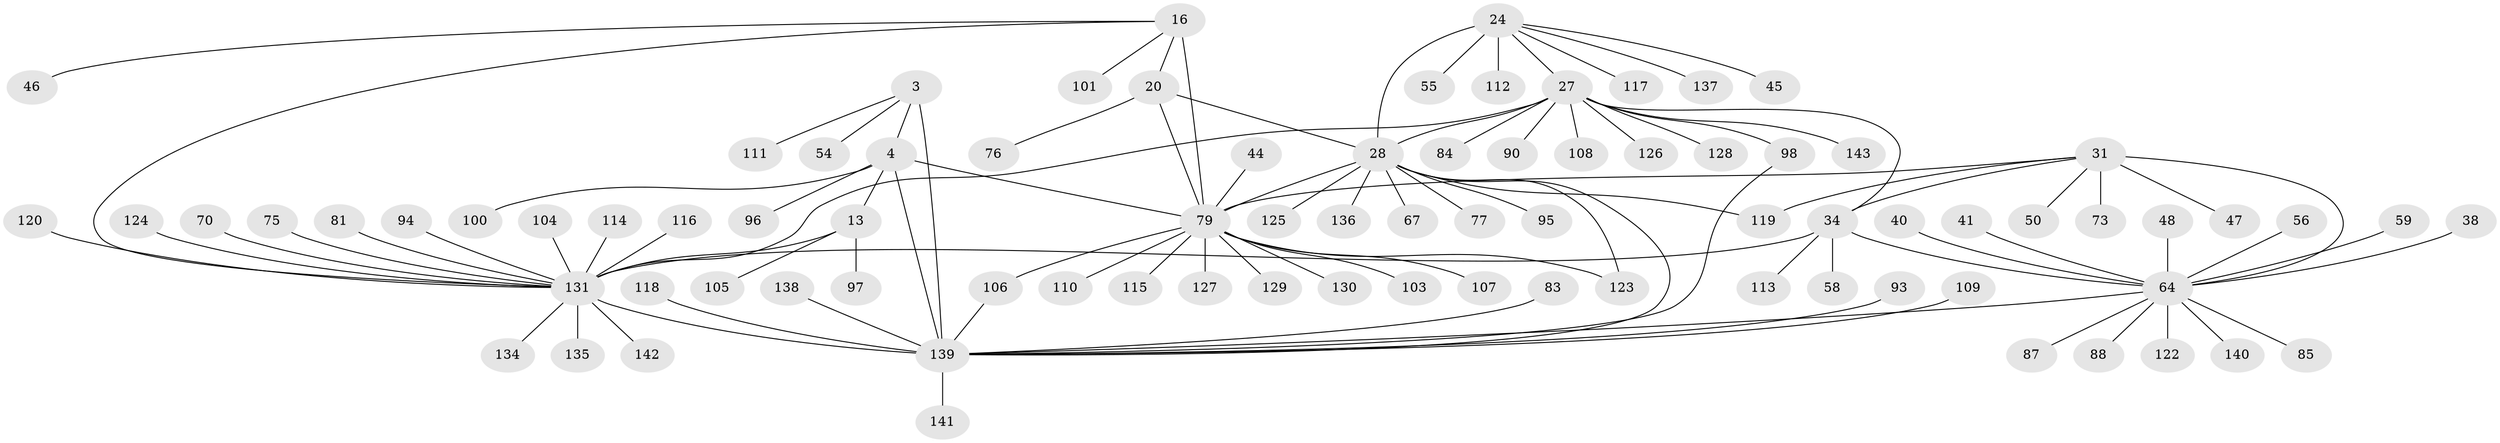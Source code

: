// original degree distribution, {7: 0.04195804195804196, 8: 0.06293706293706294, 11: 0.027972027972027972, 13: 0.02097902097902098, 9: 0.04195804195804196, 12: 0.006993006993006993, 10: 0.04195804195804196, 2: 0.1258741258741259, 4: 0.02097902097902098, 1: 0.5804195804195804, 3: 0.027972027972027972}
// Generated by graph-tools (version 1.1) at 2025/57/03/04/25 21:57:44]
// undirected, 85 vertices, 100 edges
graph export_dot {
graph [start="1"]
  node [color=gray90,style=filled];
  3 [super="+1"];
  4 [super="+2"];
  13 [super="+9"];
  16 [super="+15"];
  20 [super="+17"];
  24 [super="+23"];
  27 [super="+22"];
  28 [super="+26+25"];
  31 [super="+30"];
  34 [super="+29"];
  38;
  40;
  41;
  44;
  45;
  46;
  47;
  48;
  50;
  54;
  55;
  56;
  58;
  59 [super="+49"];
  64 [super="+35"];
  67;
  70;
  73;
  75;
  76;
  77;
  79 [super="+71+19+21"];
  81;
  83;
  84 [super="+74"];
  85;
  87;
  88;
  90 [super="+51"];
  93;
  94;
  95;
  96;
  97 [super="+89"];
  98 [super="+86"];
  100;
  101;
  103;
  104;
  105;
  106 [super="+92+99"];
  107;
  108;
  109;
  110;
  111;
  112;
  113;
  114;
  115;
  116;
  117;
  118;
  119;
  120 [super="+91"];
  122;
  123 [super="+63+102+78"];
  124;
  125;
  126;
  127;
  128;
  129 [super="+121"];
  130;
  131 [super="+12+53+14+57"];
  134;
  135 [super="+133"];
  136 [super="+65"];
  137 [super="+36"];
  138;
  139 [super="+132"];
  140;
  141;
  142 [super="+66"];
  143;
  3 -- 4 [weight=4];
  3 -- 111;
  3 -- 54;
  3 -- 139 [weight=6];
  4 -- 13;
  4 -- 100;
  4 -- 96;
  4 -- 79;
  4 -- 139 [weight=6];
  13 -- 105;
  13 -- 97;
  13 -- 131 [weight=10];
  16 -- 20 [weight=4];
  16 -- 46;
  16 -- 101;
  16 -- 79 [weight=7];
  16 -- 131;
  20 -- 76;
  20 -- 28;
  20 -- 79 [weight=6];
  24 -- 27 [weight=4];
  24 -- 28 [weight=6];
  24 -- 45;
  24 -- 55;
  24 -- 112;
  24 -- 117;
  24 -- 137;
  27 -- 28 [weight=6];
  27 -- 143;
  27 -- 34;
  27 -- 128;
  27 -- 108;
  27 -- 126;
  27 -- 90;
  27 -- 84;
  27 -- 98 [weight=2];
  27 -- 131;
  28 -- 67;
  28 -- 77;
  28 -- 95;
  28 -- 119;
  28 -- 125;
  28 -- 79;
  28 -- 136;
  28 -- 123 [weight=2];
  28 -- 139;
  31 -- 34 [weight=4];
  31 -- 73;
  31 -- 47;
  31 -- 50;
  31 -- 119;
  31 -- 79;
  31 -- 64 [weight=6];
  34 -- 113;
  34 -- 58;
  34 -- 131;
  34 -- 64 [weight=6];
  38 -- 64;
  40 -- 64;
  41 -- 64;
  44 -- 79;
  48 -- 64;
  56 -- 64;
  59 -- 64;
  64 -- 140;
  64 -- 85;
  64 -- 87;
  64 -- 88;
  64 -- 122;
  64 -- 139;
  70 -- 131;
  75 -- 131;
  79 -- 110;
  79 -- 127;
  79 -- 123;
  79 -- 129;
  79 -- 130;
  79 -- 103;
  79 -- 106;
  79 -- 107;
  79 -- 115;
  81 -- 131;
  83 -- 139;
  93 -- 139;
  94 -- 131;
  98 -- 139;
  104 -- 131;
  106 -- 139;
  109 -- 139;
  114 -- 131;
  116 -- 131;
  118 -- 139;
  120 -- 131;
  124 -- 131;
  131 -- 135;
  131 -- 139 [weight=2];
  131 -- 134;
  131 -- 142;
  138 -- 139;
  139 -- 141;
}

